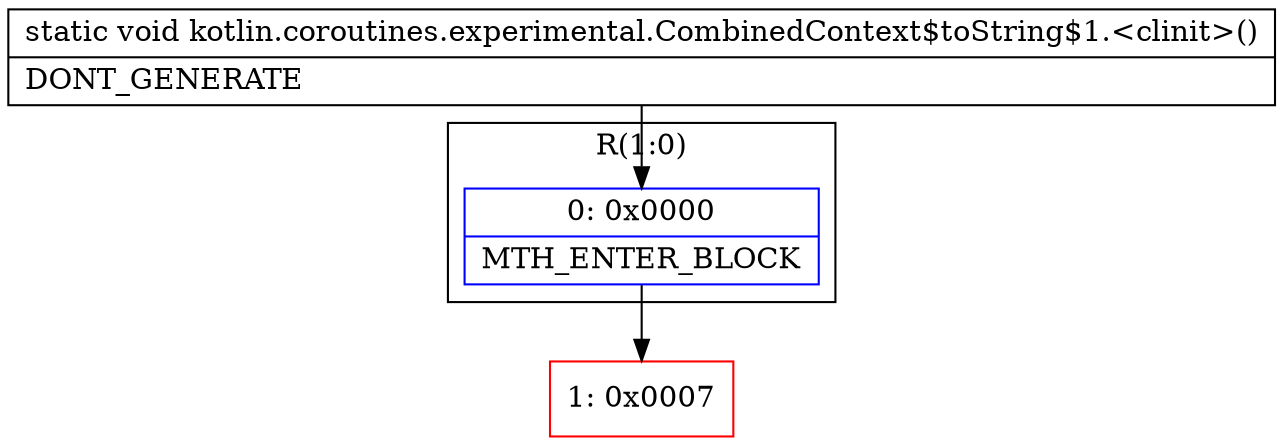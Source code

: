 digraph "CFG forkotlin.coroutines.experimental.CombinedContext$toString$1.\<clinit\>()V" {
subgraph cluster_Region_835229441 {
label = "R(1:0)";
node [shape=record,color=blue];
Node_0 [shape=record,label="{0\:\ 0x0000|MTH_ENTER_BLOCK\l}"];
}
Node_1 [shape=record,color=red,label="{1\:\ 0x0007}"];
MethodNode[shape=record,label="{static void kotlin.coroutines.experimental.CombinedContext$toString$1.\<clinit\>()  | DONT_GENERATE\l}"];
MethodNode -> Node_0;
Node_0 -> Node_1;
}

